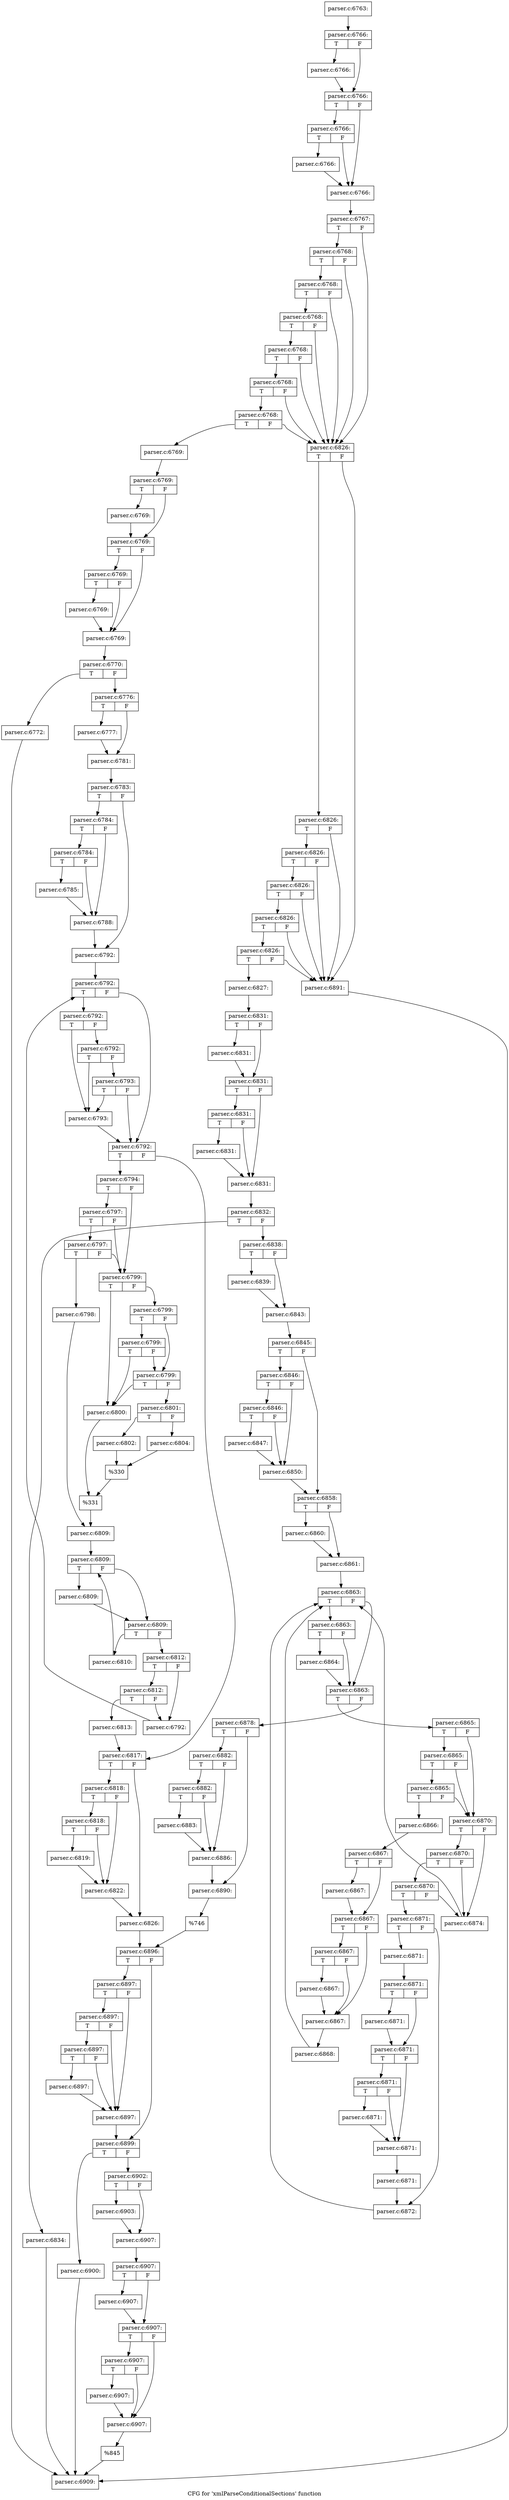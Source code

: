 digraph "CFG for 'xmlParseConditionalSections' function" {
	label="CFG for 'xmlParseConditionalSections' function";

	Node0x4b59ed0 [shape=record,label="{parser.c:6763:}"];
	Node0x4b59ed0 -> Node0x4b8e880;
	Node0x4b8e880 [shape=record,label="{parser.c:6766:|{<s0>T|<s1>F}}"];
	Node0x4b8e880:s0 -> Node0x4b8f350;
	Node0x4b8e880:s1 -> Node0x4b8f3a0;
	Node0x4b8f350 [shape=record,label="{parser.c:6766:}"];
	Node0x4b8f350 -> Node0x4b8f3a0;
	Node0x4b8f3a0 [shape=record,label="{parser.c:6766:|{<s0>T|<s1>F}}"];
	Node0x4b8f3a0:s0 -> Node0x4b8fa80;
	Node0x4b8f3a0:s1 -> Node0x4b8fa30;
	Node0x4b8fa80 [shape=record,label="{parser.c:6766:|{<s0>T|<s1>F}}"];
	Node0x4b8fa80:s0 -> Node0x4b8f9e0;
	Node0x4b8fa80:s1 -> Node0x4b8fa30;
	Node0x4b8f9e0 [shape=record,label="{parser.c:6766:}"];
	Node0x4b8f9e0 -> Node0x4b8fa30;
	Node0x4b8fa30 [shape=record,label="{parser.c:6766:}"];
	Node0x4b8fa30 -> Node0x4b8dfb0;
	Node0x4b8dfb0 [shape=record,label="{parser.c:6767:|{<s0>T|<s1>F}}"];
	Node0x4b8dfb0:s0 -> Node0x4b90810;
	Node0x4b8dfb0:s1 -> Node0x4b90600;
	Node0x4b90810 [shape=record,label="{parser.c:6768:|{<s0>T|<s1>F}}"];
	Node0x4b90810:s0 -> Node0x4b907c0;
	Node0x4b90810:s1 -> Node0x4b90600;
	Node0x4b907c0 [shape=record,label="{parser.c:6768:|{<s0>T|<s1>F}}"];
	Node0x4b907c0:s0 -> Node0x4b90770;
	Node0x4b907c0:s1 -> Node0x4b90600;
	Node0x4b90770 [shape=record,label="{parser.c:6768:|{<s0>T|<s1>F}}"];
	Node0x4b90770:s0 -> Node0x4b90720;
	Node0x4b90770:s1 -> Node0x4b90600;
	Node0x4b90720 [shape=record,label="{parser.c:6768:|{<s0>T|<s1>F}}"];
	Node0x4b90720:s0 -> Node0x4b906d0;
	Node0x4b90720:s1 -> Node0x4b90600;
	Node0x4b906d0 [shape=record,label="{parser.c:6768:|{<s0>T|<s1>F}}"];
	Node0x4b906d0:s0 -> Node0x4b90650;
	Node0x4b906d0:s1 -> Node0x4b90600;
	Node0x4b90650 [shape=record,label="{parser.c:6768:|{<s0>T|<s1>F}}"];
	Node0x4b90650:s0 -> Node0x4b8e830;
	Node0x4b90650:s1 -> Node0x4b90600;
	Node0x4b8e830 [shape=record,label="{parser.c:6769:}"];
	Node0x4b8e830 -> Node0x4b92bb0;
	Node0x4b92bb0 [shape=record,label="{parser.c:6769:|{<s0>T|<s1>F}}"];
	Node0x4b92bb0:s0 -> Node0x4b93620;
	Node0x4b92bb0:s1 -> Node0x4b93670;
	Node0x4b93620 [shape=record,label="{parser.c:6769:}"];
	Node0x4b93620 -> Node0x4b93670;
	Node0x4b93670 [shape=record,label="{parser.c:6769:|{<s0>T|<s1>F}}"];
	Node0x4b93670:s0 -> Node0x4b93d50;
	Node0x4b93670:s1 -> Node0x4b93d00;
	Node0x4b93d50 [shape=record,label="{parser.c:6769:|{<s0>T|<s1>F}}"];
	Node0x4b93d50:s0 -> Node0x4b93cb0;
	Node0x4b93d50:s1 -> Node0x4b93d00;
	Node0x4b93cb0 [shape=record,label="{parser.c:6769:}"];
	Node0x4b93cb0 -> Node0x4b93d00;
	Node0x4b93d00 [shape=record,label="{parser.c:6769:}"];
	Node0x4b93d00 -> Node0x4b92b10;
	Node0x4b92b10 [shape=record,label="{parser.c:6770:|{<s0>T|<s1>F}}"];
	Node0x4b92b10:s0 -> Node0x4b92b60;
	Node0x4b92b10:s1 -> Node0x4b948d0;
	Node0x4b92b60 [shape=record,label="{parser.c:6772:}"];
	Node0x4b92b60 -> Node0x4bc35c0;
	Node0x4b948d0 [shape=record,label="{parser.c:6776:|{<s0>T|<s1>F}}"];
	Node0x4b948d0:s0 -> Node0x4b95320;
	Node0x4b948d0:s1 -> Node0x4b95370;
	Node0x4b95320 [shape=record,label="{parser.c:6777:}"];
	Node0x4b95320 -> Node0x4b95370;
	Node0x4b95370 [shape=record,label="{parser.c:6781:}"];
	Node0x4b95370 -> Node0x4b94880;
	Node0x4b94880 [shape=record,label="{parser.c:6783:|{<s0>T|<s1>F}}"];
	Node0x4b94880:s0 -> Node0x4b960e0;
	Node0x4b94880:s1 -> Node0x4b96130;
	Node0x4b960e0 [shape=record,label="{parser.c:6784:|{<s0>T|<s1>F}}"];
	Node0x4b960e0:s0 -> Node0x4b96540;
	Node0x4b960e0:s1 -> Node0x4b964f0;
	Node0x4b96540 [shape=record,label="{parser.c:6784:|{<s0>T|<s1>F}}"];
	Node0x4b96540:s0 -> Node0x4b964a0;
	Node0x4b96540:s1 -> Node0x4b964f0;
	Node0x4b964a0 [shape=record,label="{parser.c:6785:}"];
	Node0x4b964a0 -> Node0x4b964f0;
	Node0x4b964f0 [shape=record,label="{parser.c:6788:}"];
	Node0x4b964f0 -> Node0x4b96130;
	Node0x4b96130 [shape=record,label="{parser.c:6792:}"];
	Node0x4b96130 -> Node0x4b97c30;
	Node0x4b97c30 [shape=record,label="{parser.c:6792:|{<s0>T|<s1>F}}"];
	Node0x4b97c30:s0 -> Node0x4b97f70;
	Node0x4b97c30:s1 -> Node0x4b97ed0;
	Node0x4b97f70 [shape=record,label="{parser.c:6792:|{<s0>T|<s1>F}}"];
	Node0x4b97f70:s0 -> Node0x4b97f20;
	Node0x4b97f70:s1 -> Node0x4b98510;
	Node0x4b98510 [shape=record,label="{parser.c:6792:|{<s0>T|<s1>F}}"];
	Node0x4b98510:s0 -> Node0x4b97f20;
	Node0x4b98510:s1 -> Node0x4b98490;
	Node0x4b98490 [shape=record,label="{parser.c:6793:|{<s0>T|<s1>F}}"];
	Node0x4b98490:s0 -> Node0x4b97f20;
	Node0x4b98490:s1 -> Node0x4b97ed0;
	Node0x4b97f20 [shape=record,label="{parser.c:6793:}"];
	Node0x4b97f20 -> Node0x4b97ed0;
	Node0x4b97ed0 [shape=record,label="{parser.c:6792:|{<s0>T|<s1>F}}"];
	Node0x4b97ed0:s0 -> Node0x4b99470;
	Node0x4b97ed0:s1 -> Node0x4b97e50;
	Node0x4b99470 [shape=record,label="{parser.c:6794:|{<s0>T|<s1>F}}"];
	Node0x4b99470:s0 -> Node0x4b9a7f0;
	Node0x4b99470:s1 -> Node0x4b9a720;
	Node0x4b9a7f0 [shape=record,label="{parser.c:6797:|{<s0>T|<s1>F}}"];
	Node0x4b9a7f0:s0 -> Node0x4b9a770;
	Node0x4b9a7f0:s1 -> Node0x4b9a720;
	Node0x4b9a770 [shape=record,label="{parser.c:6797:|{<s0>T|<s1>F}}"];
	Node0x4b9a770:s0 -> Node0x4b9a680;
	Node0x4b9a770:s1 -> Node0x4b9a720;
	Node0x4b9a680 [shape=record,label="{parser.c:6798:}"];
	Node0x4b9a680 -> Node0x4b9a6d0;
	Node0x4b9a720 [shape=record,label="{parser.c:6799:|{<s0>T|<s1>F}}"];
	Node0x4b9a720:s0 -> Node0x4b9baf0;
	Node0x4b9a720:s1 -> Node0x4b9bc60;
	Node0x4b9bc60 [shape=record,label="{parser.c:6799:|{<s0>T|<s1>F}}"];
	Node0x4b9bc60:s0 -> Node0x4b9c140;
	Node0x4b9bc60:s1 -> Node0x4b9bbe0;
	Node0x4b9c140 [shape=record,label="{parser.c:6799:|{<s0>T|<s1>F}}"];
	Node0x4b9c140:s0 -> Node0x4b9baf0;
	Node0x4b9c140:s1 -> Node0x4b9bbe0;
	Node0x4b9bbe0 [shape=record,label="{parser.c:6799:|{<s0>T|<s1>F}}"];
	Node0x4b9bbe0:s0 -> Node0x4b9baf0;
	Node0x4b9bbe0:s1 -> Node0x4b9bb90;
	Node0x4b9baf0 [shape=record,label="{parser.c:6800:}"];
	Node0x4b9baf0 -> Node0x4b9bb40;
	Node0x4b9bb90 [shape=record,label="{parser.c:6801:|{<s0>T|<s1>F}}"];
	Node0x4b9bb90:s0 -> Node0x4b9d0b0;
	Node0x4b9bb90:s1 -> Node0x4b9d150;
	Node0x4b9d0b0 [shape=record,label="{parser.c:6802:}"];
	Node0x4b9d0b0 -> Node0x4b9d100;
	Node0x4b9d150 [shape=record,label="{parser.c:6804:}"];
	Node0x4b9d150 -> Node0x4b9d100;
	Node0x4b9d100 [shape=record,label="{%330}"];
	Node0x4b9d100 -> Node0x4b9bb40;
	Node0x4b9bb40 [shape=record,label="{%331}"];
	Node0x4b9bb40 -> Node0x4b9a6d0;
	Node0x4b9a6d0 [shape=record,label="{parser.c:6809:}"];
	Node0x4b9a6d0 -> Node0x4b9dc10;
	Node0x4b9dc10 [shape=record,label="{parser.c:6809:|{<s0>T|<s1>F}}"];
	Node0x4b9dc10:s0 -> Node0x4b9df00;
	Node0x4b9dc10:s1 -> Node0x4b9deb0;
	Node0x4b9df00 [shape=record,label="{parser.c:6809:}"];
	Node0x4b9df00 -> Node0x4b9deb0;
	Node0x4b9deb0 [shape=record,label="{parser.c:6809:|{<s0>T|<s1>F}}"];
	Node0x4b9deb0:s0 -> Node0x4b9e750;
	Node0x4b9deb0:s1 -> Node0x4b9de30;
	Node0x4b9e750 [shape=record,label="{parser.c:6810:}"];
	Node0x4b9e750 -> Node0x4b9dc10;
	Node0x4b9de30 [shape=record,label="{parser.c:6812:|{<s0>T|<s1>F}}"];
	Node0x4b9de30:s0 -> Node0x4b9eac0;
	Node0x4b9de30:s1 -> Node0x4b9ea70;
	Node0x4b9eac0 [shape=record,label="{parser.c:6812:|{<s0>T|<s1>F}}"];
	Node0x4b9eac0:s0 -> Node0x4b9ea20;
	Node0x4b9eac0:s1 -> Node0x4b9ea70;
	Node0x4b9ea20 [shape=record,label="{parser.c:6813:}"];
	Node0x4b9ea20 -> Node0x4b97e50;
	Node0x4b9ea70 [shape=record,label="{parser.c:6792:}"];
	Node0x4b9ea70 -> Node0x4b97c30;
	Node0x4b97e50 [shape=record,label="{parser.c:6817:|{<s0>T|<s1>F}}"];
	Node0x4b97e50:s0 -> Node0x4b9f990;
	Node0x4b97e50:s1 -> Node0x4b9f9e0;
	Node0x4b9f990 [shape=record,label="{parser.c:6818:|{<s0>T|<s1>F}}"];
	Node0x4b9f990:s0 -> Node0x4b9fdf0;
	Node0x4b9f990:s1 -> Node0x4b9fda0;
	Node0x4b9fdf0 [shape=record,label="{parser.c:6818:|{<s0>T|<s1>F}}"];
	Node0x4b9fdf0:s0 -> Node0x4b9fd50;
	Node0x4b9fdf0:s1 -> Node0x4b9fda0;
	Node0x4b9fd50 [shape=record,label="{parser.c:6819:}"];
	Node0x4b9fd50 -> Node0x4b9fda0;
	Node0x4b9fda0 [shape=record,label="{parser.c:6822:}"];
	Node0x4b9fda0 -> Node0x4b9f9e0;
	Node0x4b9f9e0 [shape=record,label="{parser.c:6826:}"];
	Node0x4b9f9e0 -> Node0x4b905b0;
	Node0x4b90600 [shape=record,label="{parser.c:6826:|{<s0>T|<s1>F}}"];
	Node0x4b90600:s0 -> Node0x4ba1870;
	Node0x4b90600:s1 -> Node0x4ba16b0;
	Node0x4ba1870 [shape=record,label="{parser.c:6826:|{<s0>T|<s1>F}}"];
	Node0x4ba1870:s0 -> Node0x4ba1820;
	Node0x4ba1870:s1 -> Node0x4ba16b0;
	Node0x4ba1820 [shape=record,label="{parser.c:6826:|{<s0>T|<s1>F}}"];
	Node0x4ba1820:s0 -> Node0x4ba17d0;
	Node0x4ba1820:s1 -> Node0x4ba16b0;
	Node0x4ba17d0 [shape=record,label="{parser.c:6826:|{<s0>T|<s1>F}}"];
	Node0x4ba17d0:s0 -> Node0x4ba1780;
	Node0x4ba17d0:s1 -> Node0x4ba16b0;
	Node0x4ba1780 [shape=record,label="{parser.c:6826:|{<s0>T|<s1>F}}"];
	Node0x4ba1780:s0 -> Node0x4ba1700;
	Node0x4ba1780:s1 -> Node0x4ba16b0;
	Node0x4ba1700 [shape=record,label="{parser.c:6826:|{<s0>T|<s1>F}}"];
	Node0x4ba1700:s0 -> Node0x4ba1610;
	Node0x4ba1700:s1 -> Node0x4ba16b0;
	Node0x4ba1610 [shape=record,label="{parser.c:6827:}"];
	Node0x4ba1610 -> Node0x49175c0;
	Node0x49175c0 [shape=record,label="{parser.c:6831:|{<s0>T|<s1>F}}"];
	Node0x49175c0:s0 -> Node0x4918090;
	Node0x49175c0:s1 -> Node0x49180e0;
	Node0x4918090 [shape=record,label="{parser.c:6831:}"];
	Node0x4918090 -> Node0x49180e0;
	Node0x49180e0 [shape=record,label="{parser.c:6831:|{<s0>T|<s1>F}}"];
	Node0x49180e0:s0 -> Node0x49187c0;
	Node0x49180e0:s1 -> Node0x4918770;
	Node0x49187c0 [shape=record,label="{parser.c:6831:|{<s0>T|<s1>F}}"];
	Node0x49187c0:s0 -> Node0x4918720;
	Node0x49187c0:s1 -> Node0x4918770;
	Node0x4918720 [shape=record,label="{parser.c:6831:}"];
	Node0x4918720 -> Node0x4918770;
	Node0x4918770 [shape=record,label="{parser.c:6831:}"];
	Node0x4918770 -> Node0x4917520;
	Node0x4917520 [shape=record,label="{parser.c:6832:|{<s0>T|<s1>F}}"];
	Node0x4917520:s0 -> Node0x4917570;
	Node0x4917520:s1 -> Node0x4919340;
	Node0x4917570 [shape=record,label="{parser.c:6834:}"];
	Node0x4917570 -> Node0x4bc35c0;
	Node0x4919340 [shape=record,label="{parser.c:6838:|{<s0>T|<s1>F}}"];
	Node0x4919340:s0 -> Node0x4919df0;
	Node0x4919340:s1 -> Node0x4919e40;
	Node0x4919df0 [shape=record,label="{parser.c:6839:}"];
	Node0x4919df0 -> Node0x4919e40;
	Node0x4919e40 [shape=record,label="{parser.c:6843:}"];
	Node0x4919e40 -> Node0x49192f0;
	Node0x49192f0 [shape=record,label="{parser.c:6845:|{<s0>T|<s1>F}}"];
	Node0x49192f0:s0 -> Node0x491a9d0;
	Node0x49192f0:s1 -> Node0x491aa20;
	Node0x491a9d0 [shape=record,label="{parser.c:6846:|{<s0>T|<s1>F}}"];
	Node0x491a9d0:s0 -> Node0x491ae30;
	Node0x491a9d0:s1 -> Node0x491ade0;
	Node0x491ae30 [shape=record,label="{parser.c:6846:|{<s0>T|<s1>F}}"];
	Node0x491ae30:s0 -> Node0x491ad90;
	Node0x491ae30:s1 -> Node0x491ade0;
	Node0x491ad90 [shape=record,label="{parser.c:6847:}"];
	Node0x491ad90 -> Node0x491ade0;
	Node0x491ade0 [shape=record,label="{parser.c:6850:}"];
	Node0x491ade0 -> Node0x491aa20;
	Node0x491aa20 [shape=record,label="{parser.c:6858:|{<s0>T|<s1>F}}"];
	Node0x491aa20:s0 -> Node0x491cad0;
	Node0x491aa20:s1 -> Node0x491cb20;
	Node0x491cad0 [shape=record,label="{parser.c:6860:}"];
	Node0x491cad0 -> Node0x491cb20;
	Node0x491cb20 [shape=record,label="{parser.c:6861:}"];
	Node0x491cb20 -> Node0x491d3e0;
	Node0x491d3e0 [shape=record,label="{parser.c:6863:|{<s0>T|<s1>F}}"];
	Node0x491d3e0:s0 -> Node0x491d720;
	Node0x491d3e0:s1 -> Node0x491d680;
	Node0x491d720 [shape=record,label="{parser.c:6863:|{<s0>T|<s1>F}}"];
	Node0x491d720:s0 -> Node0x491d6d0;
	Node0x491d720:s1 -> Node0x491d680;
	Node0x491d6d0 [shape=record,label="{parser.c:6864:}"];
	Node0x491d6d0 -> Node0x491d680;
	Node0x491d680 [shape=record,label="{parser.c:6863:|{<s0>T|<s1>F}}"];
	Node0x491d680:s0 -> Node0x491ddc0;
	Node0x491d680:s1 -> Node0x491d600;
	Node0x491ddc0 [shape=record,label="{parser.c:6865:|{<s0>T|<s1>F}}"];
	Node0x491ddc0:s0 -> Node0x491e4d0;
	Node0x491ddc0:s1 -> Node0x491e400;
	Node0x491e4d0 [shape=record,label="{parser.c:6865:|{<s0>T|<s1>F}}"];
	Node0x491e4d0:s0 -> Node0x491e450;
	Node0x491e4d0:s1 -> Node0x491e400;
	Node0x491e450 [shape=record,label="{parser.c:6865:|{<s0>T|<s1>F}}"];
	Node0x491e450:s0 -> Node0x491e3b0;
	Node0x491e450:s1 -> Node0x491e400;
	Node0x491e3b0 [shape=record,label="{parser.c:6866:}"];
	Node0x491e3b0 -> Node0x491f750;
	Node0x491f750 [shape=record,label="{parser.c:6867:|{<s0>T|<s1>F}}"];
	Node0x491f750:s0 -> Node0x4920220;
	Node0x491f750:s1 -> Node0x4920270;
	Node0x4920220 [shape=record,label="{parser.c:6867:}"];
	Node0x4920220 -> Node0x4920270;
	Node0x4920270 [shape=record,label="{parser.c:6867:|{<s0>T|<s1>F}}"];
	Node0x4920270:s0 -> Node0x4920950;
	Node0x4920270:s1 -> Node0x4920900;
	Node0x4920950 [shape=record,label="{parser.c:6867:|{<s0>T|<s1>F}}"];
	Node0x4920950:s0 -> Node0x49208b0;
	Node0x4920950:s1 -> Node0x4920900;
	Node0x49208b0 [shape=record,label="{parser.c:6867:}"];
	Node0x49208b0 -> Node0x4920900;
	Node0x4920900 [shape=record,label="{parser.c:6867:}"];
	Node0x4920900 -> Node0x491f6b0;
	Node0x491f6b0 [shape=record,label="{parser.c:6868:}"];
	Node0x491f6b0 -> Node0x491d3e0;
	Node0x491e400 [shape=record,label="{parser.c:6870:|{<s0>T|<s1>F}}"];
	Node0x491e400:s0 -> Node0x4921580;
	Node0x491e400:s1 -> Node0x49214b0;
	Node0x4921580 [shape=record,label="{parser.c:6870:|{<s0>T|<s1>F}}"];
	Node0x4921580:s0 -> Node0x4921500;
	Node0x4921580:s1 -> Node0x49214b0;
	Node0x4921500 [shape=record,label="{parser.c:6870:|{<s0>T|<s1>F}}"];
	Node0x4921500:s0 -> Node0x491f700;
	Node0x4921500:s1 -> Node0x49214b0;
	Node0x491f700 [shape=record,label="{parser.c:6871:|{<s0>T|<s1>F}}"];
	Node0x491f700:s0 -> Node0x49226d0;
	Node0x491f700:s1 -> Node0x4922720;
	Node0x49226d0 [shape=record,label="{parser.c:6871:}"];
	Node0x49226d0 -> Node0x4922b70;
	Node0x4922b70 [shape=record,label="{parser.c:6871:|{<s0>T|<s1>F}}"];
	Node0x4922b70:s0 -> Node0x49235e0;
	Node0x4922b70:s1 -> Node0x4923630;
	Node0x49235e0 [shape=record,label="{parser.c:6871:}"];
	Node0x49235e0 -> Node0x4923630;
	Node0x4923630 [shape=record,label="{parser.c:6871:|{<s0>T|<s1>F}}"];
	Node0x4923630:s0 -> Node0x4923d10;
	Node0x4923630:s1 -> Node0x4923cc0;
	Node0x4923d10 [shape=record,label="{parser.c:6871:|{<s0>T|<s1>F}}"];
	Node0x4923d10:s0 -> Node0x4923c70;
	Node0x4923d10:s1 -> Node0x4923cc0;
	Node0x4923c70 [shape=record,label="{parser.c:6871:}"];
	Node0x4923c70 -> Node0x4923cc0;
	Node0x4923cc0 [shape=record,label="{parser.c:6871:}"];
	Node0x4923cc0 -> Node0x4922ad0;
	Node0x4922ad0 [shape=record,label="{parser.c:6871:}"];
	Node0x4922ad0 -> Node0x4922720;
	Node0x4922720 [shape=record,label="{parser.c:6872:}"];
	Node0x4922720 -> Node0x491d3e0;
	Node0x49214b0 [shape=record,label="{parser.c:6874:}"];
	Node0x49214b0 -> Node0x491d3e0;
	Node0x491d600 [shape=record,label="{parser.c:6878:|{<s0>T|<s1>F}}"];
	Node0x491d600:s0 -> Node0x4922b20;
	Node0x491d600:s1 -> Node0x4925020;
	Node0x4922b20 [shape=record,label="{parser.c:6882:|{<s0>T|<s1>F}}"];
	Node0x4922b20:s0 -> Node0x4bbfe10;
	Node0x4922b20:s1 -> Node0x4bbfdc0;
	Node0x4bbfe10 [shape=record,label="{parser.c:6882:|{<s0>T|<s1>F}}"];
	Node0x4bbfe10:s0 -> Node0x4bbfd70;
	Node0x4bbfe10:s1 -> Node0x4bbfdc0;
	Node0x4bbfd70 [shape=record,label="{parser.c:6883:}"];
	Node0x4bbfd70 -> Node0x4bbfdc0;
	Node0x4bbfdc0 [shape=record,label="{parser.c:6886:}"];
	Node0x4bbfdc0 -> Node0x4925020;
	Node0x4925020 [shape=record,label="{parser.c:6890:}"];
	Node0x4925020 -> Node0x4ba1660;
	Node0x4ba16b0 [shape=record,label="{parser.c:6891:}"];
	Node0x4ba16b0 -> Node0x4bc35c0;
	Node0x4ba1660 [shape=record,label="{%746}"];
	Node0x4ba1660 -> Node0x4b905b0;
	Node0x4b905b0 [shape=record,label="{parser.c:6896:|{<s0>T|<s1>F}}"];
	Node0x4b905b0:s0 -> Node0x4bc1b20;
	Node0x4b905b0:s1 -> Node0x4bc1b70;
	Node0x4bc1b20 [shape=record,label="{parser.c:6897:|{<s0>T|<s1>F}}"];
	Node0x4bc1b20:s0 -> Node0x4bc2270;
	Node0x4bc1b20:s1 -> Node0x4bc21a0;
	Node0x4bc2270 [shape=record,label="{parser.c:6897:|{<s0>T|<s1>F}}"];
	Node0x4bc2270:s0 -> Node0x4bc21f0;
	Node0x4bc2270:s1 -> Node0x4bc21a0;
	Node0x4bc21f0 [shape=record,label="{parser.c:6897:|{<s0>T|<s1>F}}"];
	Node0x4bc21f0:s0 -> Node0x4bc2150;
	Node0x4bc21f0:s1 -> Node0x4bc21a0;
	Node0x4bc2150 [shape=record,label="{parser.c:6897:}"];
	Node0x4bc2150 -> Node0x4bc21a0;
	Node0x4bc21a0 [shape=record,label="{parser.c:6897:}"];
	Node0x4bc21a0 -> Node0x4bc1b70;
	Node0x4bc1b70 [shape=record,label="{parser.c:6899:|{<s0>T|<s1>F}}"];
	Node0x4bc1b70:s0 -> Node0x4bc3570;
	Node0x4bc1b70:s1 -> Node0x4bc3610;
	Node0x4bc3570 [shape=record,label="{parser.c:6900:}"];
	Node0x4bc3570 -> Node0x4bc35c0;
	Node0x4bc3610 [shape=record,label="{parser.c:6902:|{<s0>T|<s1>F}}"];
	Node0x4bc3610:s0 -> Node0x4bc3f40;
	Node0x4bc3610:s1 -> Node0x4bc3f90;
	Node0x4bc3f40 [shape=record,label="{parser.c:6903:}"];
	Node0x4bc3f40 -> Node0x4bc3f90;
	Node0x4bc3f90 [shape=record,label="{parser.c:6907:}"];
	Node0x4bc3f90 -> Node0x4bc4940;
	Node0x4bc4940 [shape=record,label="{parser.c:6907:|{<s0>T|<s1>F}}"];
	Node0x4bc4940:s0 -> Node0x4bc5410;
	Node0x4bc4940:s1 -> Node0x4bc5460;
	Node0x4bc5410 [shape=record,label="{parser.c:6907:}"];
	Node0x4bc5410 -> Node0x4bc5460;
	Node0x4bc5460 [shape=record,label="{parser.c:6907:|{<s0>T|<s1>F}}"];
	Node0x4bc5460:s0 -> Node0x4bc5b40;
	Node0x4bc5460:s1 -> Node0x4bc5af0;
	Node0x4bc5b40 [shape=record,label="{parser.c:6907:|{<s0>T|<s1>F}}"];
	Node0x4bc5b40:s0 -> Node0x4bc5aa0;
	Node0x4bc5b40:s1 -> Node0x4bc5af0;
	Node0x4bc5aa0 [shape=record,label="{parser.c:6907:}"];
	Node0x4bc5aa0 -> Node0x4bc5af0;
	Node0x4bc5af0 [shape=record,label="{parser.c:6907:}"];
	Node0x4bc5af0 -> Node0x4bc48a0;
	Node0x4bc48a0 [shape=record,label="{%845}"];
	Node0x4bc48a0 -> Node0x4bc35c0;
	Node0x4bc35c0 [shape=record,label="{parser.c:6909:}"];
}
